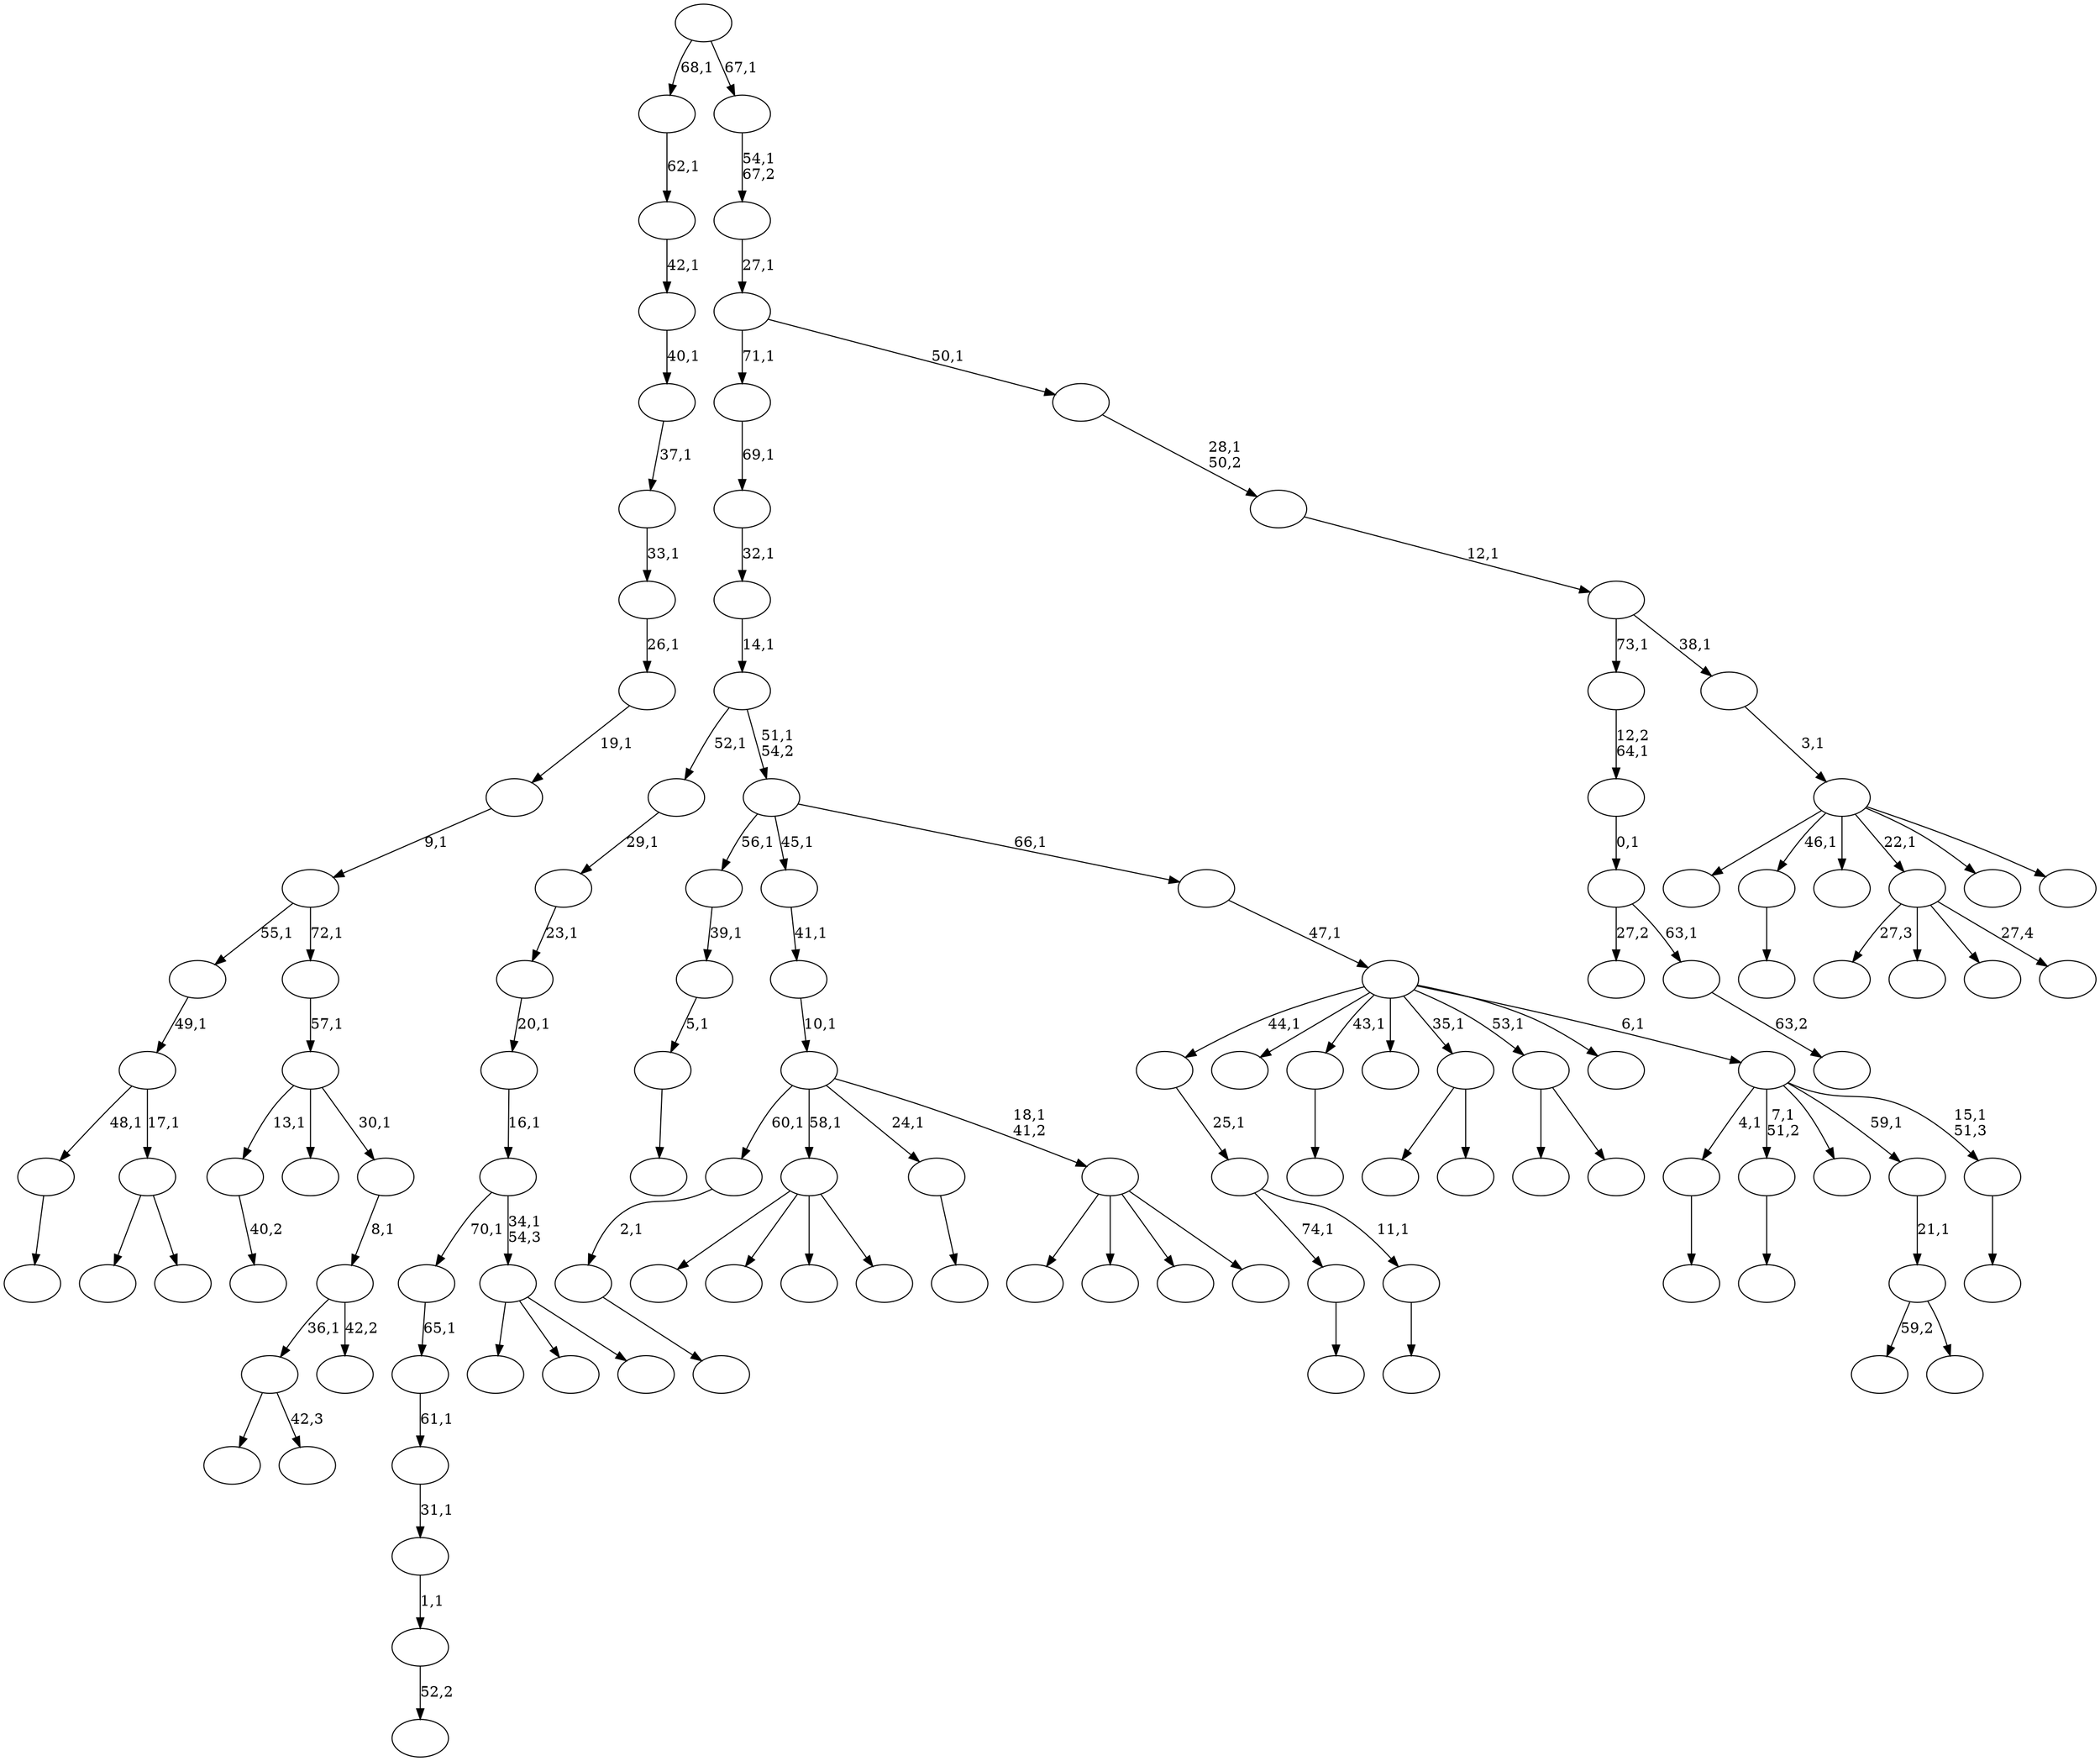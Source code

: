 digraph T {
	125 [label=""]
	124 [label=""]
	123 [label=""]
	122 [label=""]
	121 [label=""]
	120 [label=""]
	119 [label=""]
	118 [label=""]
	117 [label=""]
	116 [label=""]
	115 [label=""]
	114 [label=""]
	113 [label=""]
	112 [label=""]
	111 [label=""]
	110 [label=""]
	109 [label=""]
	108 [label=""]
	107 [label=""]
	106 [label=""]
	105 [label=""]
	104 [label=""]
	103 [label=""]
	102 [label=""]
	101 [label=""]
	100 [label=""]
	99 [label=""]
	98 [label=""]
	97 [label=""]
	96 [label=""]
	95 [label=""]
	94 [label=""]
	93 [label=""]
	92 [label=""]
	91 [label=""]
	90 [label=""]
	89 [label=""]
	88 [label=""]
	87 [label=""]
	86 [label=""]
	85 [label=""]
	84 [label=""]
	83 [label=""]
	82 [label=""]
	81 [label=""]
	80 [label=""]
	79 [label=""]
	78 [label=""]
	77 [label=""]
	76 [label=""]
	75 [label=""]
	74 [label=""]
	73 [label=""]
	72 [label=""]
	71 [label=""]
	70 [label=""]
	69 [label=""]
	68 [label=""]
	67 [label=""]
	66 [label=""]
	65 [label=""]
	64 [label=""]
	63 [label=""]
	62 [label=""]
	61 [label=""]
	60 [label=""]
	59 [label=""]
	58 [label=""]
	57 [label=""]
	56 [label=""]
	55 [label=""]
	54 [label=""]
	53 [label=""]
	52 [label=""]
	51 [label=""]
	50 [label=""]
	49 [label=""]
	48 [label=""]
	47 [label=""]
	46 [label=""]
	45 [label=""]
	44 [label=""]
	43 [label=""]
	42 [label=""]
	41 [label=""]
	40 [label=""]
	39 [label=""]
	38 [label=""]
	37 [label=""]
	36 [label=""]
	35 [label=""]
	34 [label=""]
	33 [label=""]
	32 [label=""]
	31 [label=""]
	30 [label=""]
	29 [label=""]
	28 [label=""]
	27 [label=""]
	26 [label=""]
	25 [label=""]
	24 [label=""]
	23 [label=""]
	22 [label=""]
	21 [label=""]
	20 [label=""]
	19 [label=""]
	18 [label=""]
	17 [label=""]
	16 [label=""]
	15 [label=""]
	14 [label=""]
	13 [label=""]
	12 [label=""]
	11 [label=""]
	10 [label=""]
	9 [label=""]
	8 [label=""]
	7 [label=""]
	6 [label=""]
	5 [label=""]
	4 [label=""]
	3 [label=""]
	2 [label=""]
	1 [label=""]
	0 [label=""]
	119 -> 120 [label="52,2"]
	118 -> 119 [label="1,1"]
	117 -> 118 [label="31,1"]
	116 -> 117 [label="61,1"]
	115 -> 116 [label="65,1"]
	113 -> 114 [label=""]
	108 -> 109 [label=""]
	107 -> 113 [label="74,1"]
	107 -> 108 [label="11,1"]
	106 -> 107 [label="25,1"]
	104 -> 105 [label="40,2"]
	101 -> 102 [label=""]
	97 -> 98 [label=""]
	94 -> 95 [label=""]
	92 -> 93 [label=""]
	89 -> 121 [label=""]
	89 -> 110 [label=""]
	89 -> 90 [label=""]
	88 -> 115 [label="70,1"]
	88 -> 89 [label="34,1\n54,3"]
	87 -> 88 [label="16,1"]
	86 -> 87 [label="20,1"]
	85 -> 86 [label="23,1"]
	84 -> 85 [label="29,1"]
	80 -> 81 [label=""]
	79 -> 80 [label="5,1"]
	78 -> 79 [label="39,1"]
	73 -> 123 [label=""]
	73 -> 74 [label=""]
	72 -> 101 [label="48,1"]
	72 -> 73 [label="17,1"]
	71 -> 72 [label="49,1"]
	68 -> 69 [label=""]
	64 -> 65 [label=""]
	63 -> 64 [label="2,1"]
	60 -> 125 [label="27,3"]
	60 -> 122 [label=""]
	60 -> 103 [label=""]
	60 -> 61 [label="27,4"]
	58 -> 111 [label=""]
	58 -> 59 [label=""]
	56 -> 70 [label=""]
	56 -> 57 [label=""]
	52 -> 91 [label=""]
	52 -> 53 [label="42,3"]
	50 -> 51 [label="63,2"]
	49 -> 76 [label="27,2"]
	49 -> 50 [label="63,1"]
	48 -> 49 [label="0,1"]
	47 -> 48 [label="12,2\n64,1"]
	44 -> 99 [label="59,2"]
	44 -> 45 [label=""]
	43 -> 44 [label="21,1"]
	41 -> 112 [label=""]
	41 -> 67 [label=""]
	41 -> 62 [label=""]
	41 -> 42 [label=""]
	39 -> 40 [label=""]
	37 -> 124 [label=""]
	37 -> 77 [label=""]
	37 -> 55 [label=""]
	37 -> 38 [label=""]
	36 -> 63 [label="60,1"]
	36 -> 41 [label="58,1"]
	36 -> 39 [label="24,1"]
	36 -> 37 [label="18,1\n41,2"]
	35 -> 36 [label="10,1"]
	34 -> 35 [label="41,1"]
	32 -> 33 [label=""]
	31 -> 97 [label="4,1"]
	31 -> 68 [label="7,1\n51,2"]
	31 -> 66 [label=""]
	31 -> 43 [label="59,1"]
	31 -> 32 [label="15,1\n51,3"]
	30 -> 106 [label="44,1"]
	30 -> 100 [label=""]
	30 -> 94 [label="43,1"]
	30 -> 82 [label=""]
	30 -> 58 [label="35,1"]
	30 -> 56 [label="53,1"]
	30 -> 54 [label=""]
	30 -> 31 [label="6,1"]
	29 -> 30 [label="47,1"]
	28 -> 78 [label="56,1"]
	28 -> 34 [label="45,1"]
	28 -> 29 [label="66,1"]
	27 -> 84 [label="52,1"]
	27 -> 28 [label="51,1\n54,2"]
	26 -> 27 [label="14,1"]
	25 -> 26 [label="32,1"]
	24 -> 25 [label="69,1"]
	22 -> 52 [label="36,1"]
	22 -> 23 [label="42,2"]
	21 -> 22 [label="8,1"]
	20 -> 104 [label="13,1"]
	20 -> 83 [label=""]
	20 -> 21 [label="30,1"]
	19 -> 20 [label="57,1"]
	18 -> 71 [label="55,1"]
	18 -> 19 [label="72,1"]
	17 -> 18 [label="9,1"]
	16 -> 17 [label="19,1"]
	15 -> 16 [label="26,1"]
	14 -> 15 [label="33,1"]
	13 -> 14 [label="37,1"]
	12 -> 13 [label="40,1"]
	11 -> 12 [label="42,1"]
	10 -> 11 [label="62,1"]
	8 -> 96 [label=""]
	8 -> 92 [label="46,1"]
	8 -> 75 [label=""]
	8 -> 60 [label="22,1"]
	8 -> 46 [label=""]
	8 -> 9 [label=""]
	7 -> 8 [label="3,1"]
	6 -> 47 [label="73,1"]
	6 -> 7 [label="38,1"]
	5 -> 6 [label="12,1"]
	4 -> 5 [label="28,1\n50,2"]
	3 -> 24 [label="71,1"]
	3 -> 4 [label="50,1"]
	2 -> 3 [label="27,1"]
	1 -> 2 [label="54,1\n67,2"]
	0 -> 10 [label="68,1"]
	0 -> 1 [label="67,1"]
}
